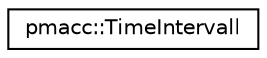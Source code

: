 digraph "Graphical Class Hierarchy"
{
 // LATEX_PDF_SIZE
  edge [fontname="Helvetica",fontsize="10",labelfontname="Helvetica",labelfontsize="10"];
  node [fontname="Helvetica",fontsize="10",shape=record];
  rankdir="LR";
  Node0 [label="pmacc::TimeIntervall",height=0.2,width=0.4,color="black", fillcolor="white", style="filled",URL="$classpmacc_1_1_time_intervall.html",tooltip=" "];
}

